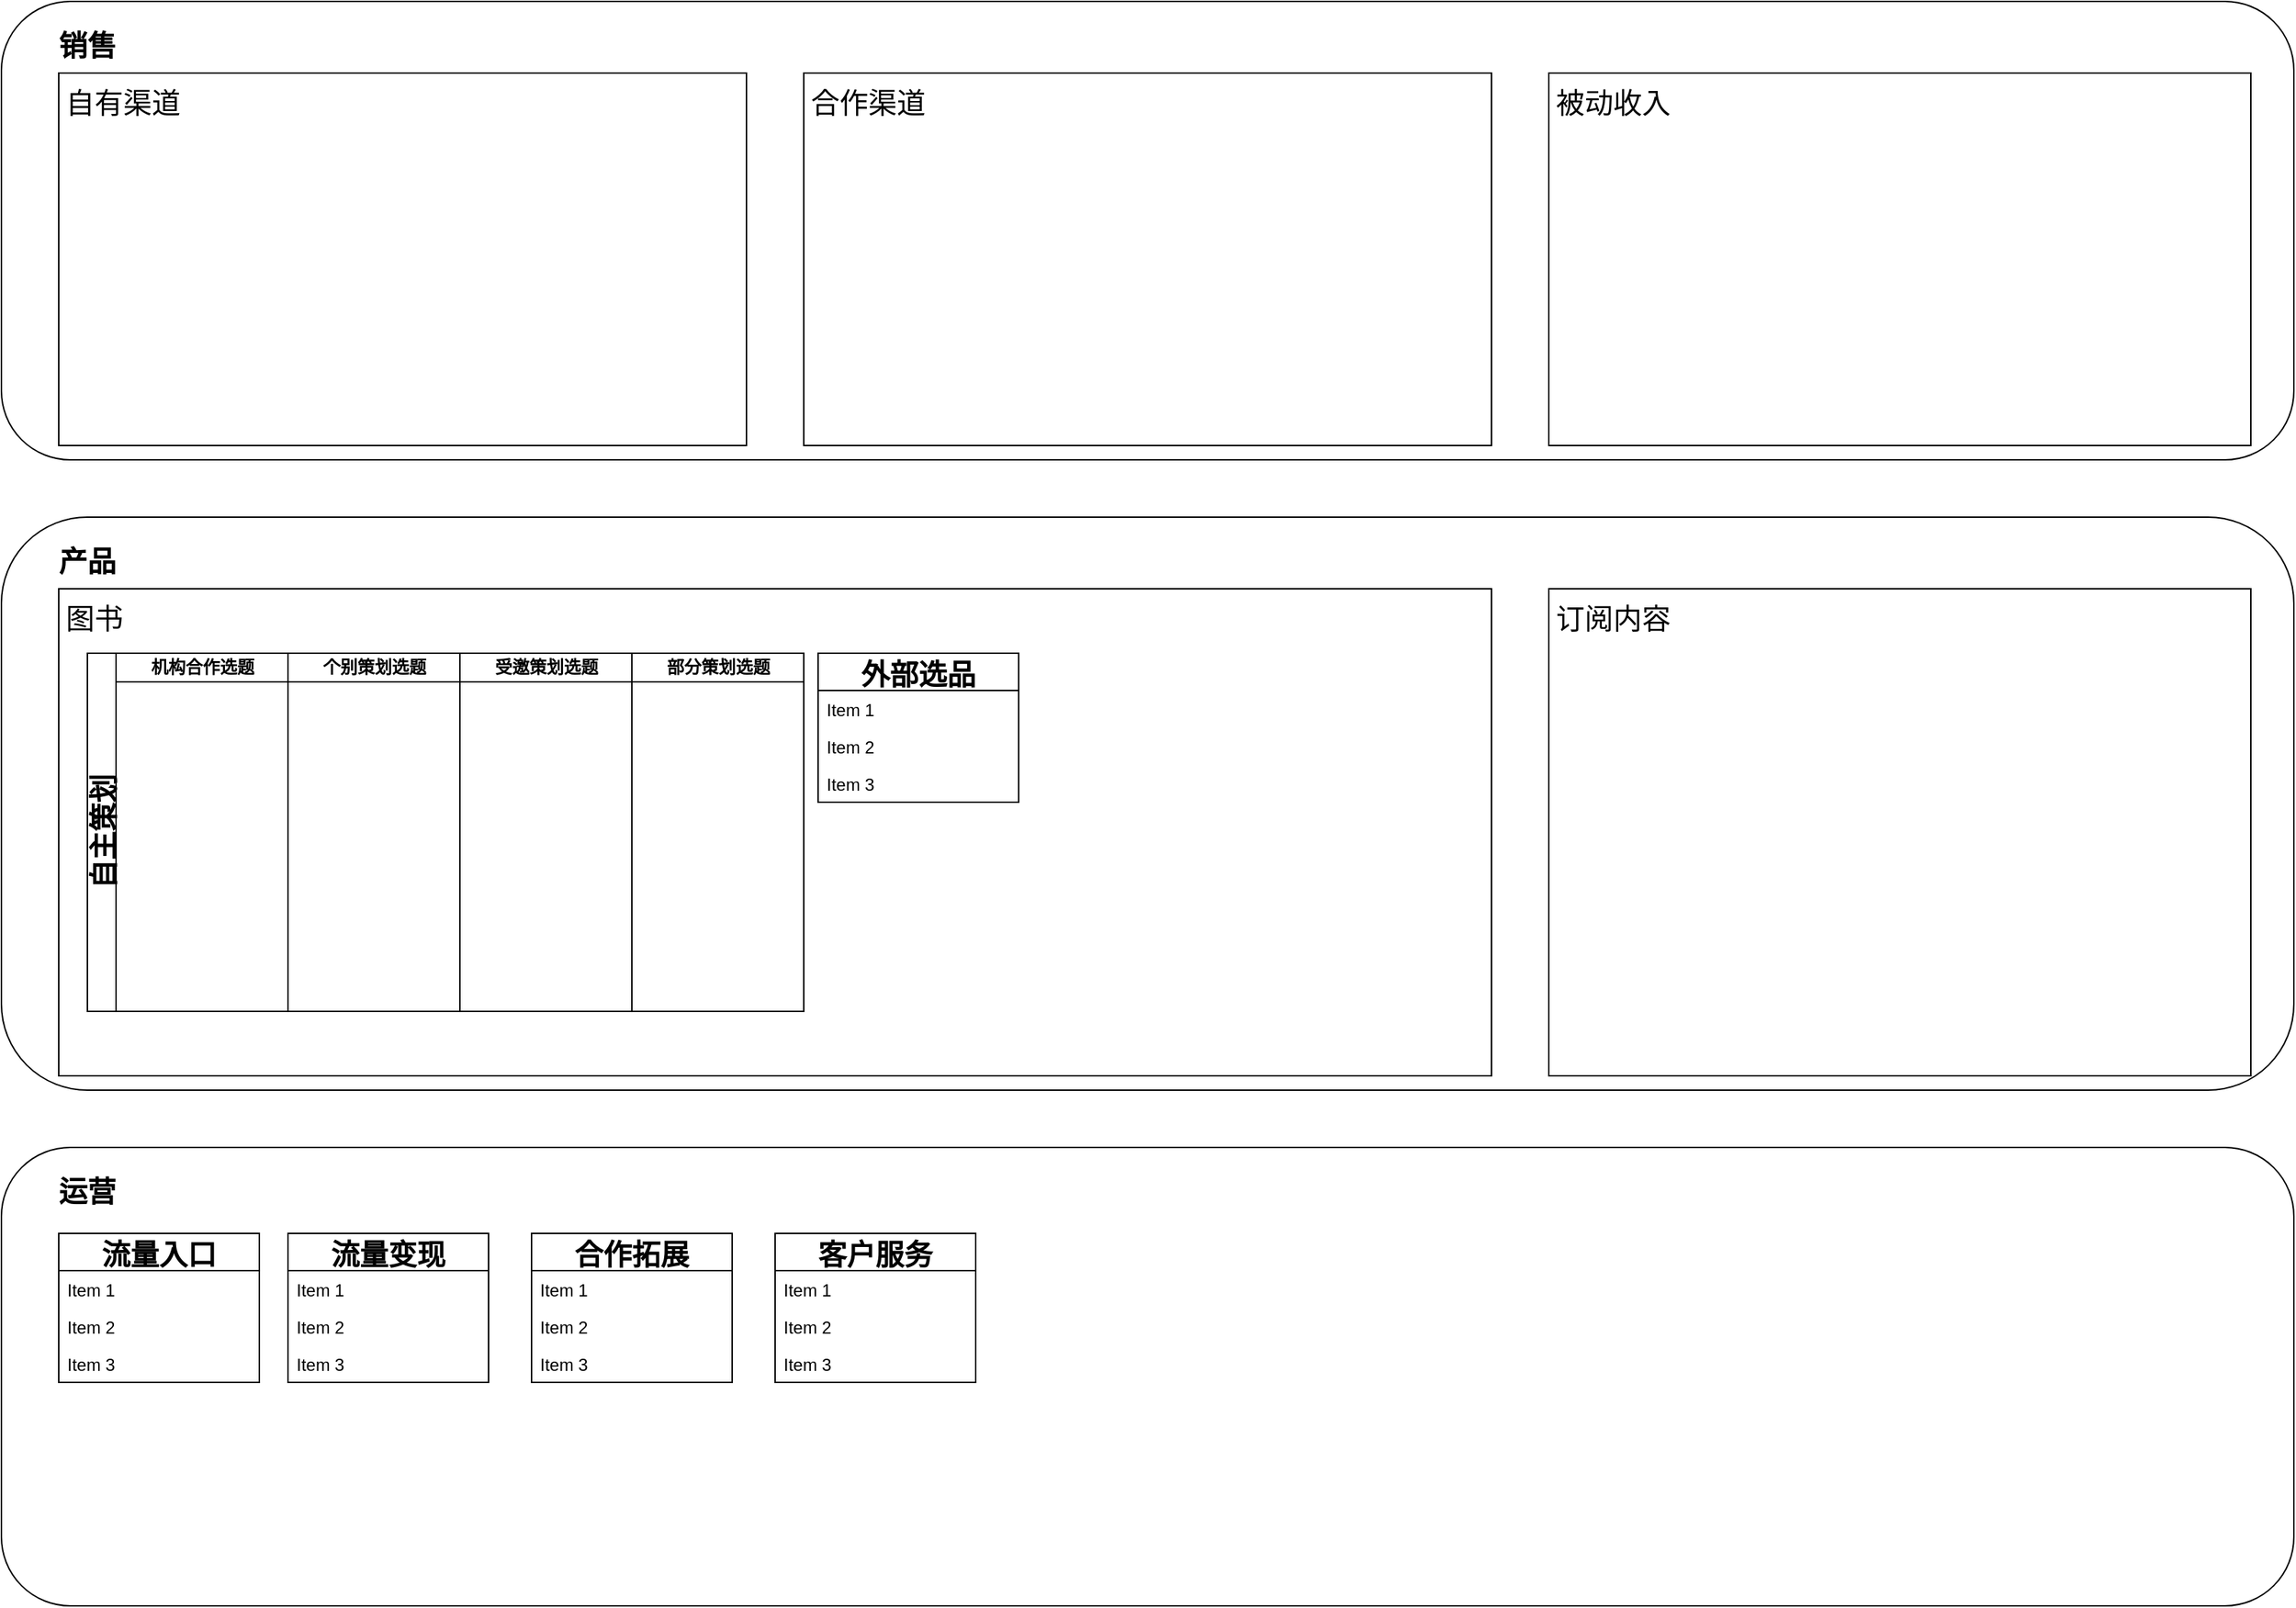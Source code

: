 <mxfile version="14.2.3" type="github">
  <diagram name="Page-1" id="dd472eb7-4b8b-5cd9-a60b-b15522922e76">
    <mxGraphModel dx="3342" dy="1872" grid="1" gridSize="10" guides="1" tooltips="1" connect="1" arrows="1" fold="1" page="1" pageScale="1" pageWidth="1654" pageHeight="1169" background="none" math="0" shadow="0">
      <root>
        <mxCell id="0" />
        <mxCell id="1" parent="0" />
        <mxCell id="Fo-CGcdKJOE1RTgohEMB-3" value="" style="rounded=1;whiteSpace=wrap;html=1;" vertex="1" parent="1">
          <mxGeometry x="40" y="40" width="1600" height="320" as="geometry" />
        </mxCell>
        <mxCell id="Fo-CGcdKJOE1RTgohEMB-4" value="销售" style="text;html=1;strokeColor=none;fillColor=none;align=center;verticalAlign=middle;whiteSpace=wrap;rounded=0;fontSize=20;fontStyle=1" vertex="1" parent="1">
          <mxGeometry x="70" y="60" width="60" height="20" as="geometry" />
        </mxCell>
        <mxCell id="Fo-CGcdKJOE1RTgohEMB-5" value="" style="rounded=0;whiteSpace=wrap;html=1;fontSize=20;" vertex="1" parent="1">
          <mxGeometry x="80" y="90" width="480" height="260" as="geometry" />
        </mxCell>
        <mxCell id="Fo-CGcdKJOE1RTgohEMB-6" value="自有渠道" style="text;html=1;strokeColor=none;fillColor=none;align=center;verticalAlign=middle;whiteSpace=wrap;rounded=0;fontSize=20;" vertex="1" parent="1">
          <mxGeometry x="80" y="100" width="90" height="20" as="geometry" />
        </mxCell>
        <mxCell id="Fo-CGcdKJOE1RTgohEMB-8" value="" style="rounded=0;whiteSpace=wrap;html=1;fontSize=20;" vertex="1" parent="1">
          <mxGeometry x="600" y="90" width="480" height="260" as="geometry" />
        </mxCell>
        <mxCell id="Fo-CGcdKJOE1RTgohEMB-9" value="合作渠道" style="text;html=1;strokeColor=none;fillColor=none;align=center;verticalAlign=middle;whiteSpace=wrap;rounded=0;fontSize=20;" vertex="1" parent="1">
          <mxGeometry x="600" y="100" width="90" height="20" as="geometry" />
        </mxCell>
        <mxCell id="Fo-CGcdKJOE1RTgohEMB-10" value="" style="rounded=0;whiteSpace=wrap;html=1;fontSize=20;" vertex="1" parent="1">
          <mxGeometry x="1120" y="90" width="490" height="260" as="geometry" />
        </mxCell>
        <mxCell id="Fo-CGcdKJOE1RTgohEMB-11" value="被动收入" style="text;html=1;strokeColor=none;fillColor=none;align=center;verticalAlign=middle;whiteSpace=wrap;rounded=0;fontSize=20;" vertex="1" parent="1">
          <mxGeometry x="1120" y="100" width="90" height="20" as="geometry" />
        </mxCell>
        <mxCell id="Fo-CGcdKJOE1RTgohEMB-14" value="" style="rounded=1;whiteSpace=wrap;html=1;" vertex="1" parent="1">
          <mxGeometry x="40" y="400" width="1600" height="400" as="geometry" />
        </mxCell>
        <mxCell id="Fo-CGcdKJOE1RTgohEMB-15" value="产品" style="text;html=1;strokeColor=none;fillColor=none;align=center;verticalAlign=middle;whiteSpace=wrap;rounded=0;fontSize=20;fontStyle=1" vertex="1" parent="1">
          <mxGeometry x="70" y="420" width="60" height="20" as="geometry" />
        </mxCell>
        <mxCell id="Fo-CGcdKJOE1RTgohEMB-16" value="" style="rounded=0;whiteSpace=wrap;html=1;fontSize=20;" vertex="1" parent="1">
          <mxGeometry x="80" y="450" width="1000" height="340" as="geometry" />
        </mxCell>
        <mxCell id="Fo-CGcdKJOE1RTgohEMB-17" value="图书" style="text;html=1;strokeColor=none;fillColor=none;align=center;verticalAlign=middle;whiteSpace=wrap;rounded=0;fontSize=20;" vertex="1" parent="1">
          <mxGeometry x="80" y="460" width="50" height="20" as="geometry" />
        </mxCell>
        <mxCell id="Fo-CGcdKJOE1RTgohEMB-18" value="" style="rounded=0;whiteSpace=wrap;html=1;fontSize=20;" vertex="1" parent="1">
          <mxGeometry x="1120" y="450" width="490" height="340" as="geometry" />
        </mxCell>
        <mxCell id="Fo-CGcdKJOE1RTgohEMB-19" value="订阅内容" style="text;html=1;strokeColor=none;fillColor=none;align=center;verticalAlign=middle;whiteSpace=wrap;rounded=0;fontSize=20;" vertex="1" parent="1">
          <mxGeometry x="1120" y="460" width="90" height="20" as="geometry" />
        </mxCell>
        <mxCell id="Fo-CGcdKJOE1RTgohEMB-28" value="自主策划" style="swimlane;html=1;childLayout=stackLayout;resizeParent=1;resizeParentMax=0;startSize=20;horizontal=0;horizontalStack=1;fontSize=20;" vertex="1" parent="1">
          <mxGeometry x="100" y="495" width="500" height="250" as="geometry" />
        </mxCell>
        <mxCell id="Fo-CGcdKJOE1RTgohEMB-29" value="机构合作选题" style="swimlane;html=1;startSize=20;" vertex="1" parent="Fo-CGcdKJOE1RTgohEMB-28">
          <mxGeometry x="20" width="120" height="250" as="geometry" />
        </mxCell>
        <mxCell id="Fo-CGcdKJOE1RTgohEMB-30" value="个别策划选题" style="swimlane;html=1;startSize=20;" vertex="1" parent="Fo-CGcdKJOE1RTgohEMB-28">
          <mxGeometry x="140" width="120" height="250" as="geometry" />
        </mxCell>
        <mxCell id="Fo-CGcdKJOE1RTgohEMB-31" value="受邀策划选题" style="swimlane;html=1;startSize=20;" vertex="1" parent="Fo-CGcdKJOE1RTgohEMB-28">
          <mxGeometry x="260" width="120" height="250" as="geometry" />
        </mxCell>
        <mxCell id="Fo-CGcdKJOE1RTgohEMB-32" value="部分策划选题" style="swimlane;html=1;startSize=20;" vertex="1" parent="Fo-CGcdKJOE1RTgohEMB-28">
          <mxGeometry x="380" width="120" height="250" as="geometry" />
        </mxCell>
        <mxCell id="Fo-CGcdKJOE1RTgohEMB-51" value="外部选品" style="swimlane;fontStyle=1;childLayout=stackLayout;horizontal=1;startSize=26;fillColor=none;horizontalStack=0;resizeParent=1;resizeParentMax=0;resizeLast=0;collapsible=1;marginBottom=0;fontSize=20;" vertex="1" parent="1">
          <mxGeometry x="610" y="495" width="140" height="104" as="geometry" />
        </mxCell>
        <mxCell id="Fo-CGcdKJOE1RTgohEMB-52" value="Item 1" style="text;strokeColor=none;fillColor=none;align=left;verticalAlign=top;spacingLeft=4;spacingRight=4;overflow=hidden;rotatable=0;points=[[0,0.5],[1,0.5]];portConstraint=eastwest;" vertex="1" parent="Fo-CGcdKJOE1RTgohEMB-51">
          <mxGeometry y="26" width="140" height="26" as="geometry" />
        </mxCell>
        <mxCell id="Fo-CGcdKJOE1RTgohEMB-53" value="Item 2" style="text;strokeColor=none;fillColor=none;align=left;verticalAlign=top;spacingLeft=4;spacingRight=4;overflow=hidden;rotatable=0;points=[[0,0.5],[1,0.5]];portConstraint=eastwest;" vertex="1" parent="Fo-CGcdKJOE1RTgohEMB-51">
          <mxGeometry y="52" width="140" height="26" as="geometry" />
        </mxCell>
        <mxCell id="Fo-CGcdKJOE1RTgohEMB-54" value="Item 3" style="text;strokeColor=none;fillColor=none;align=left;verticalAlign=top;spacingLeft=4;spacingRight=4;overflow=hidden;rotatable=0;points=[[0,0.5],[1,0.5]];portConstraint=eastwest;" vertex="1" parent="Fo-CGcdKJOE1RTgohEMB-51">
          <mxGeometry y="78" width="140" height="26" as="geometry" />
        </mxCell>
        <mxCell id="Fo-CGcdKJOE1RTgohEMB-55" value="" style="rounded=1;whiteSpace=wrap;html=1;" vertex="1" parent="1">
          <mxGeometry x="40" y="840" width="1600" height="320" as="geometry" />
        </mxCell>
        <mxCell id="Fo-CGcdKJOE1RTgohEMB-56" value="运营" style="text;html=1;strokeColor=none;fillColor=none;align=center;verticalAlign=middle;whiteSpace=wrap;rounded=0;fontSize=20;fontStyle=1" vertex="1" parent="1">
          <mxGeometry x="70" y="860" width="60" height="20" as="geometry" />
        </mxCell>
        <mxCell id="Fo-CGcdKJOE1RTgohEMB-57" value="流量入口" style="swimlane;fontStyle=1;childLayout=stackLayout;horizontal=1;startSize=26;fillColor=none;horizontalStack=0;resizeParent=1;resizeParentMax=0;resizeLast=0;collapsible=1;marginBottom=0;fontSize=20;" vertex="1" parent="1">
          <mxGeometry x="80" y="900" width="140" height="104" as="geometry" />
        </mxCell>
        <mxCell id="Fo-CGcdKJOE1RTgohEMB-58" value="Item 1" style="text;strokeColor=none;fillColor=none;align=left;verticalAlign=top;spacingLeft=4;spacingRight=4;overflow=hidden;rotatable=0;points=[[0,0.5],[1,0.5]];portConstraint=eastwest;" vertex="1" parent="Fo-CGcdKJOE1RTgohEMB-57">
          <mxGeometry y="26" width="140" height="26" as="geometry" />
        </mxCell>
        <mxCell id="Fo-CGcdKJOE1RTgohEMB-59" value="Item 2" style="text;strokeColor=none;fillColor=none;align=left;verticalAlign=top;spacingLeft=4;spacingRight=4;overflow=hidden;rotatable=0;points=[[0,0.5],[1,0.5]];portConstraint=eastwest;" vertex="1" parent="Fo-CGcdKJOE1RTgohEMB-57">
          <mxGeometry y="52" width="140" height="26" as="geometry" />
        </mxCell>
        <mxCell id="Fo-CGcdKJOE1RTgohEMB-60" value="Item 3" style="text;strokeColor=none;fillColor=none;align=left;verticalAlign=top;spacingLeft=4;spacingRight=4;overflow=hidden;rotatable=0;points=[[0,0.5],[1,0.5]];portConstraint=eastwest;" vertex="1" parent="Fo-CGcdKJOE1RTgohEMB-57">
          <mxGeometry y="78" width="140" height="26" as="geometry" />
        </mxCell>
        <mxCell id="Fo-CGcdKJOE1RTgohEMB-61" value="流量变现" style="swimlane;fontStyle=1;childLayout=stackLayout;horizontal=1;startSize=26;fillColor=none;horizontalStack=0;resizeParent=1;resizeParentMax=0;resizeLast=0;collapsible=1;marginBottom=0;fontSize=20;" vertex="1" parent="1">
          <mxGeometry x="240" y="900" width="140" height="104" as="geometry" />
        </mxCell>
        <mxCell id="Fo-CGcdKJOE1RTgohEMB-62" value="Item 1" style="text;strokeColor=none;fillColor=none;align=left;verticalAlign=top;spacingLeft=4;spacingRight=4;overflow=hidden;rotatable=0;points=[[0,0.5],[1,0.5]];portConstraint=eastwest;" vertex="1" parent="Fo-CGcdKJOE1RTgohEMB-61">
          <mxGeometry y="26" width="140" height="26" as="geometry" />
        </mxCell>
        <mxCell id="Fo-CGcdKJOE1RTgohEMB-63" value="Item 2" style="text;strokeColor=none;fillColor=none;align=left;verticalAlign=top;spacingLeft=4;spacingRight=4;overflow=hidden;rotatable=0;points=[[0,0.5],[1,0.5]];portConstraint=eastwest;" vertex="1" parent="Fo-CGcdKJOE1RTgohEMB-61">
          <mxGeometry y="52" width="140" height="26" as="geometry" />
        </mxCell>
        <mxCell id="Fo-CGcdKJOE1RTgohEMB-64" value="Item 3" style="text;strokeColor=none;fillColor=none;align=left;verticalAlign=top;spacingLeft=4;spacingRight=4;overflow=hidden;rotatable=0;points=[[0,0.5],[1,0.5]];portConstraint=eastwest;" vertex="1" parent="Fo-CGcdKJOE1RTgohEMB-61">
          <mxGeometry y="78" width="140" height="26" as="geometry" />
        </mxCell>
        <mxCell id="Fo-CGcdKJOE1RTgohEMB-65" value="合作拓展" style="swimlane;fontStyle=1;childLayout=stackLayout;horizontal=1;startSize=26;fillColor=none;horizontalStack=0;resizeParent=1;resizeParentMax=0;resizeLast=0;collapsible=1;marginBottom=0;fontSize=20;" vertex="1" parent="1">
          <mxGeometry x="410" y="900" width="140" height="104" as="geometry" />
        </mxCell>
        <mxCell id="Fo-CGcdKJOE1RTgohEMB-66" value="Item 1" style="text;strokeColor=none;fillColor=none;align=left;verticalAlign=top;spacingLeft=4;spacingRight=4;overflow=hidden;rotatable=0;points=[[0,0.5],[1,0.5]];portConstraint=eastwest;" vertex="1" parent="Fo-CGcdKJOE1RTgohEMB-65">
          <mxGeometry y="26" width="140" height="26" as="geometry" />
        </mxCell>
        <mxCell id="Fo-CGcdKJOE1RTgohEMB-67" value="Item 2" style="text;strokeColor=none;fillColor=none;align=left;verticalAlign=top;spacingLeft=4;spacingRight=4;overflow=hidden;rotatable=0;points=[[0,0.5],[1,0.5]];portConstraint=eastwest;" vertex="1" parent="Fo-CGcdKJOE1RTgohEMB-65">
          <mxGeometry y="52" width="140" height="26" as="geometry" />
        </mxCell>
        <mxCell id="Fo-CGcdKJOE1RTgohEMB-68" value="Item 3" style="text;strokeColor=none;fillColor=none;align=left;verticalAlign=top;spacingLeft=4;spacingRight=4;overflow=hidden;rotatable=0;points=[[0,0.5],[1,0.5]];portConstraint=eastwest;" vertex="1" parent="Fo-CGcdKJOE1RTgohEMB-65">
          <mxGeometry y="78" width="140" height="26" as="geometry" />
        </mxCell>
        <mxCell id="Fo-CGcdKJOE1RTgohEMB-69" value="客户服务" style="swimlane;fontStyle=1;childLayout=stackLayout;horizontal=1;startSize=26;fillColor=none;horizontalStack=0;resizeParent=1;resizeParentMax=0;resizeLast=0;collapsible=1;marginBottom=0;fontSize=20;" vertex="1" parent="1">
          <mxGeometry x="580" y="900" width="140" height="104" as="geometry" />
        </mxCell>
        <mxCell id="Fo-CGcdKJOE1RTgohEMB-70" value="Item 1" style="text;strokeColor=none;fillColor=none;align=left;verticalAlign=top;spacingLeft=4;spacingRight=4;overflow=hidden;rotatable=0;points=[[0,0.5],[1,0.5]];portConstraint=eastwest;" vertex="1" parent="Fo-CGcdKJOE1RTgohEMB-69">
          <mxGeometry y="26" width="140" height="26" as="geometry" />
        </mxCell>
        <mxCell id="Fo-CGcdKJOE1RTgohEMB-71" value="Item 2" style="text;strokeColor=none;fillColor=none;align=left;verticalAlign=top;spacingLeft=4;spacingRight=4;overflow=hidden;rotatable=0;points=[[0,0.5],[1,0.5]];portConstraint=eastwest;" vertex="1" parent="Fo-CGcdKJOE1RTgohEMB-69">
          <mxGeometry y="52" width="140" height="26" as="geometry" />
        </mxCell>
        <mxCell id="Fo-CGcdKJOE1RTgohEMB-72" value="Item 3" style="text;strokeColor=none;fillColor=none;align=left;verticalAlign=top;spacingLeft=4;spacingRight=4;overflow=hidden;rotatable=0;points=[[0,0.5],[1,0.5]];portConstraint=eastwest;" vertex="1" parent="Fo-CGcdKJOE1RTgohEMB-69">
          <mxGeometry y="78" width="140" height="26" as="geometry" />
        </mxCell>
      </root>
    </mxGraphModel>
  </diagram>
</mxfile>
